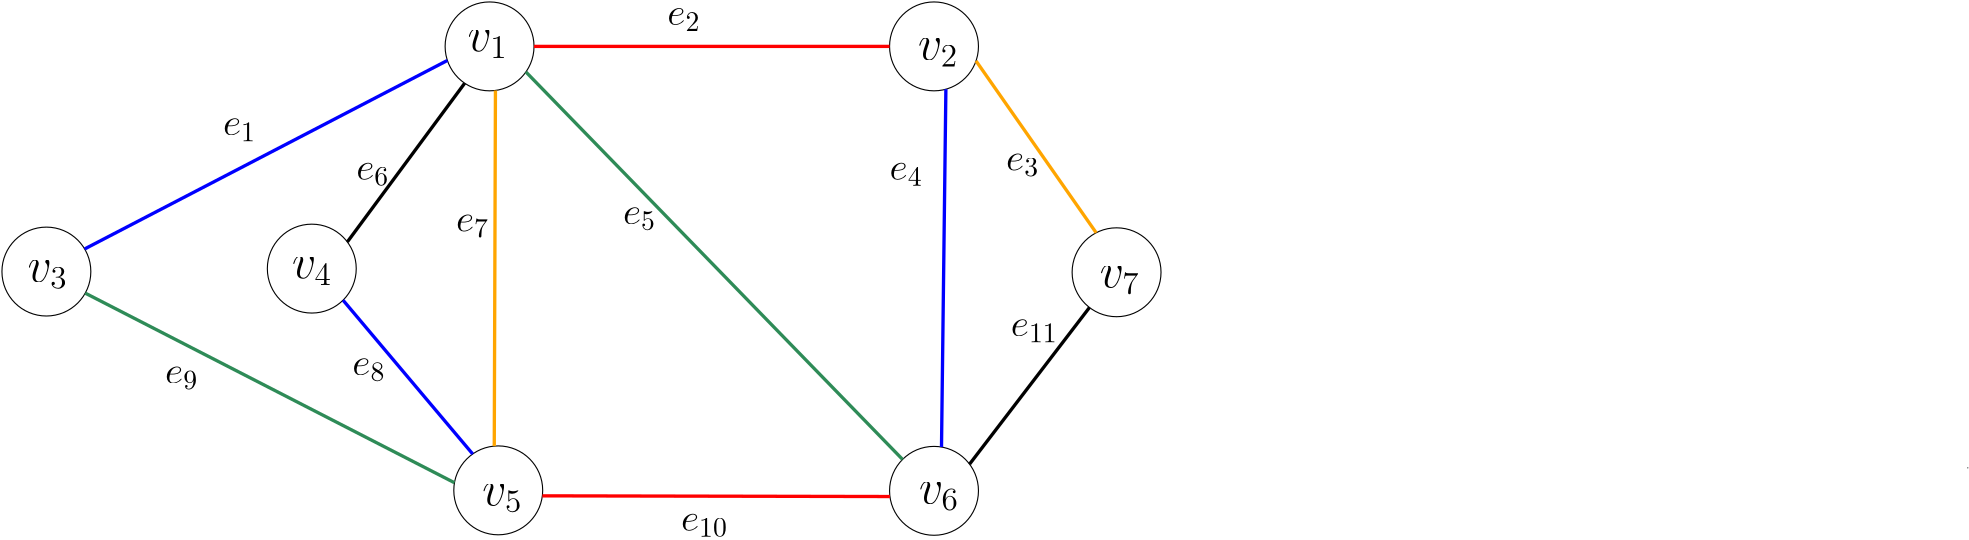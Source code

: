<?xml version="1.0"?>
<!DOCTYPE ipe SYSTEM "ipe.dtd">
<ipe version="70107" creator="Ipe 7.1.10">
<info created="D:20170125082145" modified="D:20170125092022"/>
<ipestyle name="basic">
<symbol name="arrow/arc(spx)">
<path stroke="sym-stroke" fill="sym-stroke" pen="sym-pen">
0 0 m
-1 0.333 l
-1 -0.333 l
h
</path>
</symbol>
<symbol name="arrow/farc(spx)">
<path stroke="sym-stroke" fill="white" pen="sym-pen">
0 0 m
-1 0.333 l
-1 -0.333 l
h
</path>
</symbol>
<symbol name="arrow/ptarc(spx)">
<path stroke="sym-stroke" fill="sym-stroke" pen="sym-pen">
0 0 m
-1 0.333 l
-0.8 0 l
-1 -0.333 l
h
</path>
</symbol>
<symbol name="arrow/fptarc(spx)">
<path stroke="sym-stroke" fill="white" pen="sym-pen">
0 0 m
-1 0.333 l
-0.8 0 l
-1 -0.333 l
h
</path>
</symbol>
<symbol name="mark/circle(sx)" transformations="translations">
<path fill="sym-stroke">
0.6 0 0 0.6 0 0 e
0.4 0 0 0.4 0 0 e
</path>
</symbol>
<symbol name="mark/disk(sx)" transformations="translations">
<path fill="sym-stroke">
0.6 0 0 0.6 0 0 e
</path>
</symbol>
<symbol name="mark/fdisk(sfx)" transformations="translations">
<group>
<path fill="sym-fill">
0.5 0 0 0.5 0 0 e
</path>
<path fill="sym-stroke" fillrule="eofill">
0.6 0 0 0.6 0 0 e
0.4 0 0 0.4 0 0 e
</path>
</group>
</symbol>
<symbol name="mark/box(sx)" transformations="translations">
<path fill="sym-stroke" fillrule="eofill">
-0.6 -0.6 m
0.6 -0.6 l
0.6 0.6 l
-0.6 0.6 l
h
-0.4 -0.4 m
0.4 -0.4 l
0.4 0.4 l
-0.4 0.4 l
h
</path>
</symbol>
<symbol name="mark/square(sx)" transformations="translations">
<path fill="sym-stroke">
-0.6 -0.6 m
0.6 -0.6 l
0.6 0.6 l
-0.6 0.6 l
h
</path>
</symbol>
<symbol name="mark/fsquare(sfx)" transformations="translations">
<group>
<path fill="sym-fill">
-0.5 -0.5 m
0.5 -0.5 l
0.5 0.5 l
-0.5 0.5 l
h
</path>
<path fill="sym-stroke" fillrule="eofill">
-0.6 -0.6 m
0.6 -0.6 l
0.6 0.6 l
-0.6 0.6 l
h
-0.4 -0.4 m
0.4 -0.4 l
0.4 0.4 l
-0.4 0.4 l
h
</path>
</group>
</symbol>
<symbol name="mark/cross(sx)" transformations="translations">
<group>
<path fill="sym-stroke">
-0.43 -0.57 m
0.57 0.43 l
0.43 0.57 l
-0.57 -0.43 l
h
</path>
<path fill="sym-stroke">
-0.43 0.57 m
0.57 -0.43 l
0.43 -0.57 l
-0.57 0.43 l
h
</path>
</group>
</symbol>
<symbol name="arrow/fnormal(spx)">
<path stroke="sym-stroke" fill="white" pen="sym-pen">
0 0 m
-1 0.333 l
-1 -0.333 l
h
</path>
</symbol>
<symbol name="arrow/pointed(spx)">
<path stroke="sym-stroke" fill="sym-stroke" pen="sym-pen">
0 0 m
-1 0.333 l
-0.8 0 l
-1 -0.333 l
h
</path>
</symbol>
<symbol name="arrow/fpointed(spx)">
<path stroke="sym-stroke" fill="white" pen="sym-pen">
0 0 m
-1 0.333 l
-0.8 0 l
-1 -0.333 l
h
</path>
</symbol>
<symbol name="arrow/linear(spx)">
<path stroke="sym-stroke" pen="sym-pen">
-1 0.333 m
0 0 l
-1 -0.333 l
</path>
</symbol>
<symbol name="arrow/fdouble(spx)">
<path stroke="sym-stroke" fill="white" pen="sym-pen">
0 0 m
-1 0.333 l
-1 -0.333 l
h
-1 0 m
-2 0.333 l
-2 -0.333 l
h
</path>
</symbol>
<symbol name="arrow/double(spx)">
<path stroke="sym-stroke" fill="sym-stroke" pen="sym-pen">
0 0 m
-1 0.333 l
-1 -0.333 l
h
-1 0 m
-2 0.333 l
-2 -0.333 l
h
</path>
</symbol>
<pen name="heavier" value="0.8"/>
<pen name="fat" value="1.2"/>
<pen name="ultrafat" value="2"/>
<symbolsize name="large" value="5"/>
<symbolsize name="small" value="2"/>
<symbolsize name="tiny" value="1.1"/>
<arrowsize name="large" value="10"/>
<arrowsize name="small" value="5"/>
<arrowsize name="tiny" value="3"/>
<color name="red" value="1 0 0"/>
<color name="green" value="0 1 0"/>
<color name="blue" value="0 0 1"/>
<color name="yellow" value="1 1 0"/>
<color name="orange" value="1 0.647 0"/>
<color name="gold" value="1 0.843 0"/>
<color name="purple" value="0.627 0.125 0.941"/>
<color name="gray" value="0.745"/>
<color name="brown" value="0.647 0.165 0.165"/>
<color name="navy" value="0 0 0.502"/>
<color name="pink" value="1 0.753 0.796"/>
<color name="seagreen" value="0.18 0.545 0.341"/>
<color name="turquoise" value="0.251 0.878 0.816"/>
<color name="violet" value="0.933 0.51 0.933"/>
<color name="darkblue" value="0 0 0.545"/>
<color name="darkcyan" value="0 0.545 0.545"/>
<color name="darkgray" value="0.663"/>
<color name="darkgreen" value="0 0.392 0"/>
<color name="darkmagenta" value="0.545 0 0.545"/>
<color name="darkorange" value="1 0.549 0"/>
<color name="darkred" value="0.545 0 0"/>
<color name="lightblue" value="0.678 0.847 0.902"/>
<color name="lightcyan" value="0.878 1 1"/>
<color name="lightgray" value="0.827"/>
<color name="lightgreen" value="0.565 0.933 0.565"/>
<color name="lightyellow" value="1 1 0.878"/>
<dashstyle name="dashed" value="[4] 0"/>
<dashstyle name="dotted" value="[1 3] 0"/>
<dashstyle name="dash dotted" value="[4 2 1 2] 0"/>
<dashstyle name="dash dot dotted" value="[4 2 1 2 1 2] 0"/>
<textsize name="large" value="\large"/>
<textsize name="Large" value="\Large"/>
<textsize name="LARGE" value="\LARGE"/>
<textsize name="huge" value="\huge"/>
<textsize name="Huge" value="\Huge"/>
<textsize name="small" value="\small"/>
<textsize name="footnote" value="\footnotesize"/>
<textsize name="tiny" value="\tiny"/>
<textstyle name="center" begin="\begin{center}" end="\end{center}"/>
<textstyle name="itemize" begin="\begin{itemize}" end="\end{itemize}"/>
<textstyle name="item" begin="\begin{itemize}\item{}" end="\end{itemize}"/>
<gridsize name="4 pts" value="4"/>
<gridsize name="8 pts (~3 mm)" value="8"/>
<gridsize name="16 pts (~6 mm)" value="16"/>
<gridsize name="32 pts (~12 mm)" value="32"/>
<gridsize name="10 pts (~3.5 mm)" value="10"/>
<gridsize name="20 pts (~7 mm)" value="20"/>
<gridsize name="14 pts (~5 mm)" value="14"/>
<gridsize name="28 pts (~10 mm)" value="28"/>
<gridsize name="56 pts (~20 mm)" value="56"/>
<anglesize name="90 deg" value="90"/>
<anglesize name="60 deg" value="60"/>
<anglesize name="45 deg" value="45"/>
<anglesize name="30 deg" value="30"/>
<anglesize name="22.5 deg" value="22.5"/>
<opacity name="10%" value="0.1"/>
<opacity name="30%" value="0.3"/>
<opacity name="50%" value="0.5"/>
<opacity name="75%" value="0.75"/>
<tiling name="falling" angle="-60" step="4" width="1"/>
<tiling name="rising" angle="30" step="4" width="1"/>
</ipestyle>
<page>
<layer name="alpha"/>
<view layers="alpha" active="alpha"/>
<path layer="alpha" matrix="1 0 0 1 80 -128" stroke="black">
16 0 0 16 64 736 e
</path>
<path matrix="1 0 0 1 147.124 -207.829" stroke="black">
16 0 0 16 64 736 e
</path>
<path matrix="1 0 0 1 -15.544 -129.063" stroke="black">
16 0 0 16 64 736 e
</path>
<path matrix="1 0 0 1 304 -208" stroke="black">
16 0 0 16 64 736 e
</path>
<path matrix="1 0 0 1 304 -48" stroke="black">
16 0 0 16 64 736 e
</path>
<path matrix="1 0 0 1 144 -48" stroke="black">
16 0 0 16 64 736 e
</path>
<path matrix="1 0 0 1 369.721 -129.316" stroke="black">
16 0 0 16 64 736 e
</path>
<path stroke="blue" pen="fat">
62.2292 615.08 m
192.82 682.943 l
</path>
<path stroke="seagreen" pen="fat">
62.4434 599.169 m
195.36 530.912 l
</path>
<path stroke="black" pen="fat">
156.797 617.604 m
199.042 674.743 l
</path>
<path stroke="blue" pen="fat">
155.256 596.629 m
201.921 541.26 l
</path>
<path stroke="orange" pen="fat">
383.122 682.774 m
426.378 620.899 l
</path>
<path stroke="red" pen="fat">
227.002 526.198 m
352.132 525.952 l
</path>
<path stroke="blue" pen="fat">
372.274 672.581 m
370.696 543.771 l
</path>
<path stroke="orange" pen="fat">
210.115 672.14 m
209.69 544.107 l
</path>
<path stroke="seagreen" pen="fat">
221.087 678.796 m
356.676 539.304 l
</path>
<path stroke="black" pen="fat">
423.963 594.004 m
380.794 537.608 l
</path>
<path stroke="black" cap="1">
740.168 536.272 m
740.168 536.272 l
</path>
<text matrix="0.999863 0.0165711 -0.0165711 0.999863 44.9767 -18.8002" transformations="translations" pos="166.782 702.521" stroke="black" type="label" width="19.698" height="7.415" depth="2.58" valign="baseline" size="LARGE">$v_1$
</text>
<text matrix="1 0 0 1 33.1317 -23.8733" transformations="translations" pos="329.144 707.179" stroke="black" type="label" width="14.5" height="7.415" depth="2.58" valign="baseline" size="LARGE">$v_2$</text>
<text matrix="1 0 0 1 28.6129 -13.9737" transformations="translations" pos="13.0707 617.348" stroke="black" type="label" width="14.5" height="7.415" depth="2.58" valign="baseline" size="LARGE">$v_3$</text>
<text matrix="1 0 0 1 34.6017 -11.9775" transformations="translations" pos="102.237 616.682" stroke="black" type="label" width="14.5" height="7.415" depth="2.58" valign="baseline" size="LARGE">$v_4$</text>
<text matrix="1 0 0 1 12.6429 11.3121" transformations="translations" pos="192.733 511.546" stroke="black" type="label" width="14.5" height="7.415" depth="2.58" valign="baseline" size="LARGE">$v_5$</text>
<text matrix="1 0 0 1 33.9362 -17.3008" transformations="translations" pos="393.689 618.679" stroke="black" type="label" width="14.5" height="7.415" depth="2.58" valign="baseline" size="LARGE">$v_7$</text>
<text matrix="1 0 0 1 21.4325 7.985" transformations="translations" pos="341.121 515.539" stroke="black" type="label" width="14.5" height="7.415" depth="2.58" valign="baseline" size="LARGE">$v_6$</text>
<path stroke="red" pen="fat">
224 688 m
352 688 l
</path>
<text transformations="translations" pos="112 656" stroke="black" type="label" width="11.99" height="6.179" depth="2.15" valign="baseline" size="Large">$e_1$</text>
<text matrix="1 0 0 1 -16 -8.329" transformations="translations" pos="288 704" stroke="black" type="label" width="11.99" height="6.179" depth="2.15" valign="baseline" size="Large">$e_2$</text>
<text matrix="1 0 0 1 -22.0497 -12.721" transformations="translations" pos="416 656" stroke="black" type="label" width="11.99" height="6.179" depth="2.15" valign="baseline" size="Large">$e_3$</text>
<text transformations="translations" pos="352 640" stroke="black" type="label" width="11.99" height="6.179" depth="2.15" valign="baseline" size="Large">$e_4$</text>
<text matrix="1 0 0 1 -32 0" transformations="translations" pos="288 624" stroke="black" type="label" width="11.99" height="6.179" depth="2.15" valign="baseline" size="Large">$e_5$</text>
<text matrix="1 0 0 1 -16 0" transformations="translations" pos="176 640" stroke="black" type="label" width="11.99" height="6.179" depth="2.15" valign="baseline" size="Large">$e_6$</text>
<text transformations="translations" pos="195.921 621.357" stroke="black" type="label" width="11.99" height="6.179" depth="2.15" valign="baseline" size="Large">$e_7$</text>
<text matrix="1 0 0 1 -2.5442 -4.66437" transformations="translations" pos="161.15 574.289" stroke="black" type="label" width="11.99" height="6.179" depth="2.15" valign="baseline" size="Large">$e_8$</text>
<text transformations="translations" pos="91.1846 566.657" stroke="black" type="label" width="11.99" height="6.179" depth="2.15" valign="baseline" size="Large">$e_9$</text>
<text matrix="1 0 0 1 0 -7.20857" transformations="translations" pos="276.911 520.861" stroke="black" type="label" width="16.971" height="6.179" depth="2.15" valign="baseline" size="Large">$e_{10}$</text>
<text matrix="1 0 0 1 6.78454 0" transformations="translations" pos="388.856 583.618" stroke="black" type="label" width="16.971" height="6.179" depth="2.15" valign="baseline" size="Large">$e_{11}$</text>
</page>
</ipe>
